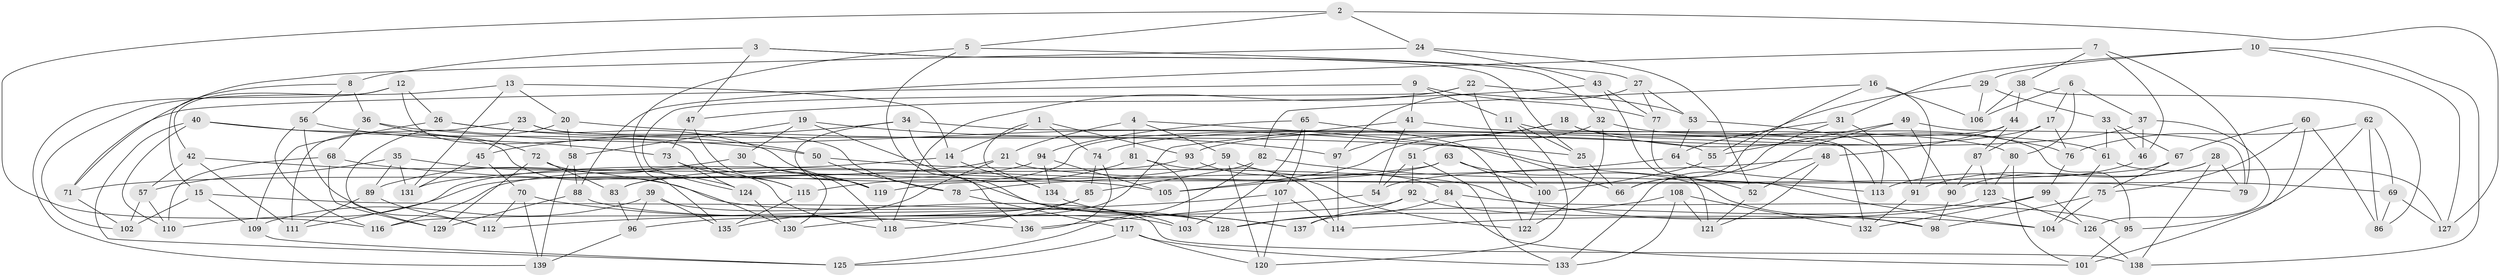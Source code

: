 // coarse degree distribution, {5: 0.07954545454545454, 4: 0.4090909090909091, 6: 0.5, 3: 0.011363636363636364}
// Generated by graph-tools (version 1.1) at 2025/42/03/06/25 10:42:25]
// undirected, 139 vertices, 278 edges
graph export_dot {
graph [start="1"]
  node [color=gray90,style=filled];
  1;
  2;
  3;
  4;
  5;
  6;
  7;
  8;
  9;
  10;
  11;
  12;
  13;
  14;
  15;
  16;
  17;
  18;
  19;
  20;
  21;
  22;
  23;
  24;
  25;
  26;
  27;
  28;
  29;
  30;
  31;
  32;
  33;
  34;
  35;
  36;
  37;
  38;
  39;
  40;
  41;
  42;
  43;
  44;
  45;
  46;
  47;
  48;
  49;
  50;
  51;
  52;
  53;
  54;
  55;
  56;
  57;
  58;
  59;
  60;
  61;
  62;
  63;
  64;
  65;
  66;
  67;
  68;
  69;
  70;
  71;
  72;
  73;
  74;
  75;
  76;
  77;
  78;
  79;
  80;
  81;
  82;
  83;
  84;
  85;
  86;
  87;
  88;
  89;
  90;
  91;
  92;
  93;
  94;
  95;
  96;
  97;
  98;
  99;
  100;
  101;
  102;
  103;
  104;
  105;
  106;
  107;
  108;
  109;
  110;
  111;
  112;
  113;
  114;
  115;
  116;
  117;
  118;
  119;
  120;
  121;
  122;
  123;
  124;
  125;
  126;
  127;
  128;
  129;
  130;
  131;
  132;
  133;
  134;
  135;
  136;
  137;
  138;
  139;
  1 -- 134;
  1 -- 14;
  1 -- 93;
  1 -- 74;
  2 -- 5;
  2 -- 127;
  2 -- 116;
  2 -- 24;
  3 -- 47;
  3 -- 25;
  3 -- 8;
  3 -- 32;
  4 -- 81;
  4 -- 66;
  4 -- 21;
  4 -- 59;
  5 -- 136;
  5 -- 27;
  5 -- 135;
  6 -- 106;
  6 -- 37;
  6 -- 17;
  6 -- 80;
  7 -- 79;
  7 -- 46;
  7 -- 38;
  7 -- 88;
  8 -- 36;
  8 -- 15;
  8 -- 56;
  9 -- 77;
  9 -- 11;
  9 -- 71;
  9 -- 41;
  10 -- 31;
  10 -- 127;
  10 -- 29;
  10 -- 138;
  11 -- 25;
  11 -- 120;
  11 -- 132;
  12 -- 139;
  12 -- 42;
  12 -- 26;
  12 -- 115;
  13 -- 131;
  13 -- 102;
  13 -- 14;
  13 -- 20;
  14 -- 134;
  14 -- 131;
  15 -- 109;
  15 -- 102;
  15 -- 128;
  16 -- 66;
  16 -- 82;
  16 -- 106;
  16 -- 91;
  17 -- 74;
  17 -- 76;
  17 -- 87;
  18 -- 97;
  18 -- 105;
  18 -- 76;
  18 -- 95;
  19 -- 30;
  19 -- 58;
  19 -- 137;
  19 -- 97;
  20 -- 129;
  20 -- 58;
  20 -- 25;
  21 -- 135;
  21 -- 79;
  21 -- 71;
  22 -- 53;
  22 -- 118;
  22 -- 124;
  22 -- 100;
  23 -- 45;
  23 -- 55;
  23 -- 78;
  23 -- 111;
  24 -- 52;
  24 -- 43;
  24 -- 71;
  25 -- 66;
  26 -- 50;
  26 -- 109;
  26 -- 119;
  27 -- 97;
  27 -- 77;
  27 -- 53;
  28 -- 79;
  28 -- 91;
  28 -- 138;
  28 -- 90;
  29 -- 33;
  29 -- 106;
  29 -- 55;
  30 -- 119;
  30 -- 118;
  30 -- 89;
  31 -- 64;
  31 -- 66;
  31 -- 113;
  32 -- 61;
  32 -- 122;
  32 -- 51;
  33 -- 61;
  33 -- 46;
  33 -- 67;
  34 -- 119;
  34 -- 113;
  34 -- 103;
  34 -- 45;
  35 -- 89;
  35 -- 57;
  35 -- 124;
  35 -- 131;
  36 -- 72;
  36 -- 68;
  36 -- 52;
  37 -- 93;
  37 -- 46;
  37 -- 126;
  38 -- 44;
  38 -- 106;
  38 -- 86;
  39 -- 138;
  39 -- 109;
  39 -- 96;
  39 -- 135;
  40 -- 110;
  40 -- 130;
  40 -- 50;
  40 -- 125;
  41 -- 130;
  41 -- 80;
  41 -- 54;
  42 -- 128;
  42 -- 57;
  42 -- 111;
  43 -- 47;
  43 -- 121;
  43 -- 77;
  44 -- 48;
  44 -- 83;
  44 -- 87;
  45 -- 70;
  45 -- 131;
  46 -- 113;
  47 -- 73;
  47 -- 130;
  48 -- 52;
  48 -- 121;
  48 -- 54;
  49 -- 90;
  49 -- 55;
  49 -- 133;
  49 -- 79;
  50 -- 104;
  50 -- 78;
  51 -- 133;
  51 -- 54;
  51 -- 92;
  52 -- 121;
  53 -- 91;
  53 -- 64;
  54 -- 136;
  55 -- 100;
  56 -- 116;
  56 -- 112;
  56 -- 73;
  57 -- 110;
  57 -- 102;
  58 -- 139;
  58 -- 88;
  59 -- 120;
  59 -- 84;
  59 -- 116;
  60 -- 86;
  60 -- 67;
  60 -- 75;
  60 -- 101;
  61 -- 104;
  61 -- 127;
  62 -- 86;
  62 -- 76;
  62 -- 69;
  62 -- 95;
  63 -- 105;
  63 -- 98;
  63 -- 83;
  63 -- 100;
  64 -- 78;
  64 -- 69;
  65 -- 107;
  65 -- 122;
  65 -- 94;
  65 -- 103;
  67 -- 119;
  67 -- 75;
  68 -- 105;
  68 -- 110;
  68 -- 129;
  69 -- 127;
  69 -- 86;
  70 -- 112;
  70 -- 139;
  70 -- 136;
  71 -- 102;
  72 -- 83;
  72 -- 129;
  72 -- 118;
  73 -- 115;
  73 -- 124;
  74 -- 85;
  74 -- 136;
  75 -- 104;
  75 -- 98;
  76 -- 99;
  77 -- 104;
  78 -- 117;
  80 -- 101;
  80 -- 123;
  81 -- 103;
  81 -- 115;
  81 -- 114;
  82 -- 113;
  82 -- 85;
  82 -- 125;
  83 -- 96;
  84 -- 128;
  84 -- 95;
  84 -- 101;
  85 -- 118;
  85 -- 96;
  87 -- 90;
  87 -- 123;
  88 -- 129;
  88 -- 103;
  89 -- 112;
  89 -- 111;
  90 -- 98;
  91 -- 132;
  92 -- 116;
  92 -- 137;
  92 -- 98;
  93 -- 110;
  93 -- 122;
  94 -- 111;
  94 -- 105;
  94 -- 134;
  95 -- 101;
  96 -- 139;
  97 -- 114;
  99 -- 114;
  99 -- 126;
  99 -- 132;
  100 -- 122;
  107 -- 112;
  107 -- 114;
  107 -- 120;
  108 -- 128;
  108 -- 132;
  108 -- 121;
  108 -- 133;
  109 -- 125;
  115 -- 135;
  117 -- 120;
  117 -- 125;
  117 -- 133;
  123 -- 126;
  123 -- 137;
  124 -- 130;
  126 -- 138;
  134 -- 137;
}
